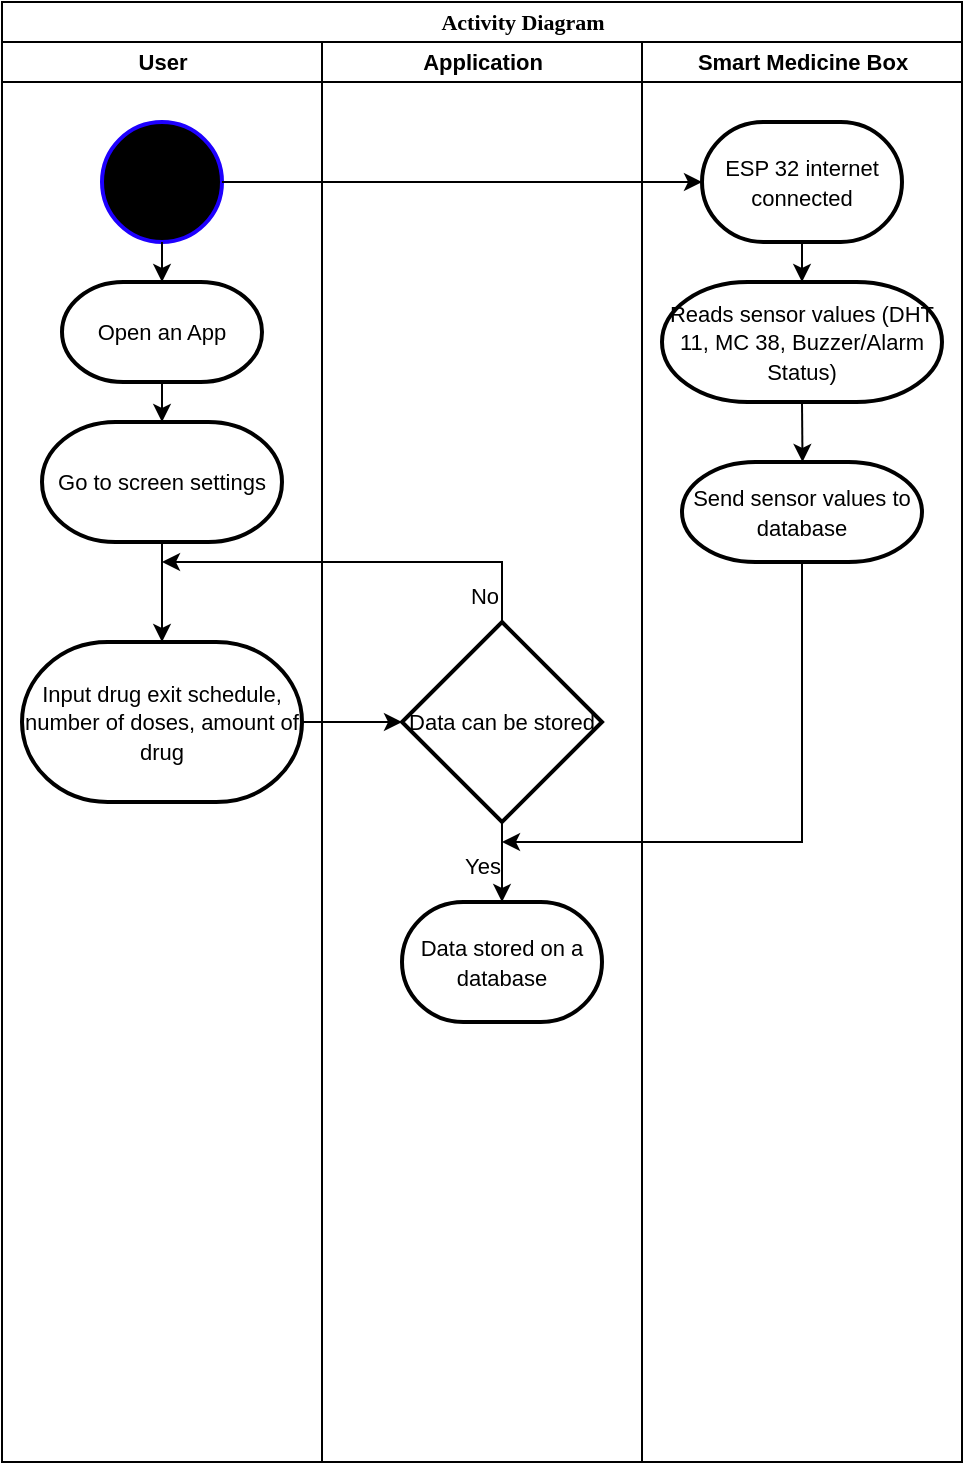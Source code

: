 <mxfile version="23.1.5" type="github">
  <diagram name="Page-1" id="74e2e168-ea6b-b213-b513-2b3c1d86103e">
    <mxGraphModel dx="793" dy="437" grid="1" gridSize="10" guides="1" tooltips="1" connect="1" arrows="1" fold="1" page="1" pageScale="1" pageWidth="1100" pageHeight="850" background="none" math="0" shadow="0">
      <root>
        <mxCell id="0" />
        <mxCell id="1" parent="0" />
        <mxCell id="77e6c97f196da883-1" value="&lt;blockquote style=&quot;margin: 0 0 0 40px; border: none; padding: 0px;&quot;&gt;&lt;font style=&quot;font-size: 11px;&quot; face=&quot;times&quot;&gt;Activity Diagram&lt;/font&gt;&lt;/blockquote&gt;" style="swimlane;html=1;childLayout=stackLayout;startSize=20;rounded=0;shadow=0;labelBackgroundColor=none;strokeWidth=1;fontFamily=Verdana;fontSize=8;align=center;" parent="1" vertex="1">
          <mxGeometry x="240" y="100" width="480" height="730" as="geometry">
            <mxRectangle x="-90" y="110" width="60" height="20" as="alternateBounds" />
          </mxGeometry>
        </mxCell>
        <mxCell id="77e6c97f196da883-2" value="&lt;font style=&quot;font-size: 11px;&quot;&gt;User&lt;/font&gt;" style="swimlane;html=1;startSize=20;" parent="77e6c97f196da883-1" vertex="1">
          <mxGeometry y="20" width="160" height="710" as="geometry">
            <mxRectangle y="20" width="40" height="730" as="alternateBounds" />
          </mxGeometry>
        </mxCell>
        <mxCell id="2dYA4mqOsPHXv_Ml5pBK-2" value="" style="ellipse;whiteSpace=wrap;html=1;aspect=fixed;fillColor=#000000;strokeColor=#1e00ff;strokeWidth=2;" vertex="1" parent="77e6c97f196da883-2">
          <mxGeometry x="50" y="40" width="60" height="60" as="geometry" />
        </mxCell>
        <mxCell id="2dYA4mqOsPHXv_Ml5pBK-3" style="edgeStyle=orthogonalEdgeStyle;rounded=0;orthogonalLoop=1;jettySize=auto;html=1;exitX=0.5;exitY=1;exitDx=0;exitDy=0;" edge="1" parent="77e6c97f196da883-2" source="2dYA4mqOsPHXv_Ml5pBK-2">
          <mxGeometry relative="1" as="geometry">
            <mxPoint x="80.0" y="120" as="targetPoint" />
          </mxGeometry>
        </mxCell>
        <mxCell id="2dYA4mqOsPHXv_Ml5pBK-11" value="&lt;font style=&quot;font-size: 11px;&quot;&gt;Go to screen settings&lt;/font&gt;" style="strokeWidth=2;html=1;shape=mxgraph.flowchart.terminator;whiteSpace=wrap;" vertex="1" parent="77e6c97f196da883-2">
          <mxGeometry x="20" y="190" width="120" height="60" as="geometry" />
        </mxCell>
        <mxCell id="2dYA4mqOsPHXv_Ml5pBK-13" value="&lt;font style=&quot;font-size: 11px;&quot;&gt;Input drug exit schedule, number of doses, amount of drug&lt;/font&gt;" style="strokeWidth=2;html=1;shape=mxgraph.flowchart.terminator;whiteSpace=wrap;" vertex="1" parent="77e6c97f196da883-2">
          <mxGeometry x="10" y="300" width="140" height="80" as="geometry" />
        </mxCell>
        <mxCell id="2dYA4mqOsPHXv_Ml5pBK-12" style="edgeStyle=orthogonalEdgeStyle;rounded=0;orthogonalLoop=1;jettySize=auto;html=1;exitX=0.5;exitY=1;exitDx=0;exitDy=0;exitPerimeter=0;" edge="1" parent="77e6c97f196da883-2" source="2dYA4mqOsPHXv_Ml5pBK-11" target="2dYA4mqOsPHXv_Ml5pBK-13">
          <mxGeometry relative="1" as="geometry">
            <mxPoint x="80" y="280" as="targetPoint" />
          </mxGeometry>
        </mxCell>
        <mxCell id="2dYA4mqOsPHXv_Ml5pBK-16" style="edgeStyle=orthogonalEdgeStyle;rounded=0;orthogonalLoop=1;jettySize=auto;html=1;exitX=0.5;exitY=0;exitDx=0;exitDy=0;exitPerimeter=0;" edge="1" parent="77e6c97f196da883-2" source="2dYA4mqOsPHXv_Ml5pBK-15">
          <mxGeometry relative="1" as="geometry">
            <mxPoint x="80" y="260.001" as="targetPoint" />
            <mxPoint x="250" y="269.74" as="sourcePoint" />
            <Array as="points">
              <mxPoint x="250" y="260" />
            </Array>
          </mxGeometry>
        </mxCell>
        <mxCell id="2dYA4mqOsPHXv_Ml5pBK-17" value="No" style="edgeLabel;html=1;align=center;verticalAlign=middle;resizable=0;points=[];rotation=0;" vertex="1" connectable="0" parent="2dYA4mqOsPHXv_Ml5pBK-16">
          <mxGeometry x="-0.776" y="1" relative="1" as="geometry">
            <mxPoint x="-8" y="9" as="offset" />
          </mxGeometry>
        </mxCell>
        <mxCell id="77e6c97f196da883-3" value="&lt;font style=&quot;font-size: 11px;&quot;&gt;Application&lt;/font&gt;" style="swimlane;html=1;startSize=20;" parent="77e6c97f196da883-1" vertex="1">
          <mxGeometry x="160" y="20" width="160" height="710" as="geometry" />
        </mxCell>
        <mxCell id="2dYA4mqOsPHXv_Ml5pBK-9" value="&lt;font style=&quot;font-size: 11px;&quot;&gt;Open an App&lt;/font&gt;" style="strokeWidth=2;html=1;shape=mxgraph.flowchart.terminator;whiteSpace=wrap;" vertex="1" parent="77e6c97f196da883-3">
          <mxGeometry x="-130" y="120" width="100" height="50" as="geometry" />
        </mxCell>
        <mxCell id="2dYA4mqOsPHXv_Ml5pBK-15" value="&lt;font style=&quot;font-size: 11px;&quot;&gt;Data can be stored&lt;/font&gt;" style="strokeWidth=2;html=1;shape=mxgraph.flowchart.decision;whiteSpace=wrap;" vertex="1" parent="77e6c97f196da883-3">
          <mxGeometry x="40" y="290" width="100" height="100" as="geometry" />
        </mxCell>
        <mxCell id="2dYA4mqOsPHXv_Ml5pBK-19" value="&lt;font style=&quot;font-size: 11px;&quot;&gt;Data stored on a database&lt;/font&gt;" style="strokeWidth=2;html=1;shape=mxgraph.flowchart.terminator;whiteSpace=wrap;" vertex="1" parent="77e6c97f196da883-3">
          <mxGeometry x="40.001" y="430" width="100" height="60" as="geometry" />
        </mxCell>
        <mxCell id="2dYA4mqOsPHXv_Ml5pBK-18" style="edgeStyle=orthogonalEdgeStyle;rounded=0;orthogonalLoop=1;jettySize=auto;html=1;exitX=0.5;exitY=1;exitDx=0;exitDy=0;exitPerimeter=0;" edge="1" parent="77e6c97f196da883-3" source="2dYA4mqOsPHXv_Ml5pBK-15" target="2dYA4mqOsPHXv_Ml5pBK-19">
          <mxGeometry relative="1" as="geometry">
            <mxPoint x="90.421" y="390" as="targetPoint" />
          </mxGeometry>
        </mxCell>
        <mxCell id="2dYA4mqOsPHXv_Ml5pBK-20" value="Yes" style="edgeLabel;html=1;align=center;verticalAlign=middle;resizable=0;points=[];" vertex="1" connectable="0" parent="2dYA4mqOsPHXv_Ml5pBK-18">
          <mxGeometry x="0.154" relative="1" as="geometry">
            <mxPoint x="-10" y="-1" as="offset" />
          </mxGeometry>
        </mxCell>
        <mxCell id="2dYA4mqOsPHXv_Ml5pBK-28" style="edgeStyle=orthogonalEdgeStyle;rounded=0;orthogonalLoop=1;jettySize=auto;html=1;entryX=1;entryY=0.5;entryDx=0;entryDy=0;entryPerimeter=0;exitX=0.5;exitY=1;exitDx=0;exitDy=0;exitPerimeter=0;" edge="1" parent="77e6c97f196da883-3" source="2dYA4mqOsPHXv_Ml5pBK-27">
          <mxGeometry relative="1" as="geometry">
            <mxPoint x="240" y="270" as="sourcePoint" />
            <mxPoint x="90" y="400" as="targetPoint" />
            <Array as="points">
              <mxPoint x="240" y="400" />
            </Array>
          </mxGeometry>
        </mxCell>
        <mxCell id="77e6c97f196da883-4" value="&lt;font style=&quot;font-size: 11px;&quot;&gt;Smart Medicine Box&lt;/font&gt;" style="swimlane;html=1;startSize=20;" parent="77e6c97f196da883-1" vertex="1">
          <mxGeometry x="320" y="20" width="160" height="710" as="geometry" />
        </mxCell>
        <mxCell id="2dYA4mqOsPHXv_Ml5pBK-22" value="&lt;font style=&quot;font-size: 11px;&quot;&gt;ESP 32 internet connected&lt;/font&gt;" style="strokeWidth=2;html=1;shape=mxgraph.flowchart.terminator;whiteSpace=wrap;" vertex="1" parent="77e6c97f196da883-4">
          <mxGeometry x="30" y="40.003" width="100" height="60" as="geometry" />
        </mxCell>
        <mxCell id="2dYA4mqOsPHXv_Ml5pBK-26" style="edgeStyle=orthogonalEdgeStyle;rounded=0;orthogonalLoop=1;jettySize=auto;html=1;exitX=0.5;exitY=1;exitDx=0;exitDy=0;exitPerimeter=0;" edge="1" parent="77e6c97f196da883-4" source="2dYA4mqOsPHXv_Ml5pBK-25">
          <mxGeometry relative="1" as="geometry">
            <mxPoint x="80.261" y="210" as="targetPoint" />
          </mxGeometry>
        </mxCell>
        <mxCell id="2dYA4mqOsPHXv_Ml5pBK-25" value="&lt;font style=&quot;font-size: 11px;&quot;&gt;Reads sensor values (DHT 11, MC 38, Buzzer/Alarm Status)&lt;/font&gt;" style="strokeWidth=2;html=1;shape=mxgraph.flowchart.terminator;whiteSpace=wrap;" vertex="1" parent="77e6c97f196da883-4">
          <mxGeometry x="10" y="120" width="140" height="60" as="geometry" />
        </mxCell>
        <mxCell id="2dYA4mqOsPHXv_Ml5pBK-24" style="edgeStyle=orthogonalEdgeStyle;rounded=0;orthogonalLoop=1;jettySize=auto;html=1;exitX=0.5;exitY=1;exitDx=0;exitDy=0;exitPerimeter=0;" edge="1" parent="77e6c97f196da883-4" source="2dYA4mqOsPHXv_Ml5pBK-22" target="2dYA4mqOsPHXv_Ml5pBK-25">
          <mxGeometry relative="1" as="geometry">
            <mxPoint x="80.261" y="130" as="targetPoint" />
          </mxGeometry>
        </mxCell>
        <mxCell id="2dYA4mqOsPHXv_Ml5pBK-27" value="&lt;font style=&quot;font-size: 11px;&quot;&gt;Send sensor values to database&lt;/font&gt;" style="strokeWidth=2;html=1;shape=mxgraph.flowchart.terminator;whiteSpace=wrap;" vertex="1" parent="77e6c97f196da883-4">
          <mxGeometry x="20" y="210" width="120" height="50" as="geometry" />
        </mxCell>
        <mxCell id="2dYA4mqOsPHXv_Ml5pBK-10" style="edgeStyle=orthogonalEdgeStyle;rounded=0;orthogonalLoop=1;jettySize=auto;html=1;exitX=0.5;exitY=1;exitDx=0;exitDy=0;exitPerimeter=0;" edge="1" parent="77e6c97f196da883-1" source="2dYA4mqOsPHXv_Ml5pBK-9" target="2dYA4mqOsPHXv_Ml5pBK-11">
          <mxGeometry relative="1" as="geometry">
            <mxPoint x="80.261" y="220" as="targetPoint" />
          </mxGeometry>
        </mxCell>
        <mxCell id="2dYA4mqOsPHXv_Ml5pBK-14" style="edgeStyle=orthogonalEdgeStyle;rounded=0;orthogonalLoop=1;jettySize=auto;html=1;exitX=1;exitY=0.5;exitDx=0;exitDy=0;exitPerimeter=0;" edge="1" parent="77e6c97f196da883-1" source="2dYA4mqOsPHXv_Ml5pBK-13" target="2dYA4mqOsPHXv_Ml5pBK-15">
          <mxGeometry relative="1" as="geometry">
            <mxPoint x="200" y="329.826" as="targetPoint" />
          </mxGeometry>
        </mxCell>
        <mxCell id="2dYA4mqOsPHXv_Ml5pBK-23" style="edgeStyle=orthogonalEdgeStyle;rounded=0;orthogonalLoop=1;jettySize=auto;html=1;exitX=1;exitY=0.5;exitDx=0;exitDy=0;entryX=0;entryY=0.5;entryDx=0;entryDy=0;entryPerimeter=0;" edge="1" parent="77e6c97f196da883-1" source="2dYA4mqOsPHXv_Ml5pBK-2" target="2dYA4mqOsPHXv_Ml5pBK-22">
          <mxGeometry relative="1" as="geometry" />
        </mxCell>
      </root>
    </mxGraphModel>
  </diagram>
</mxfile>
